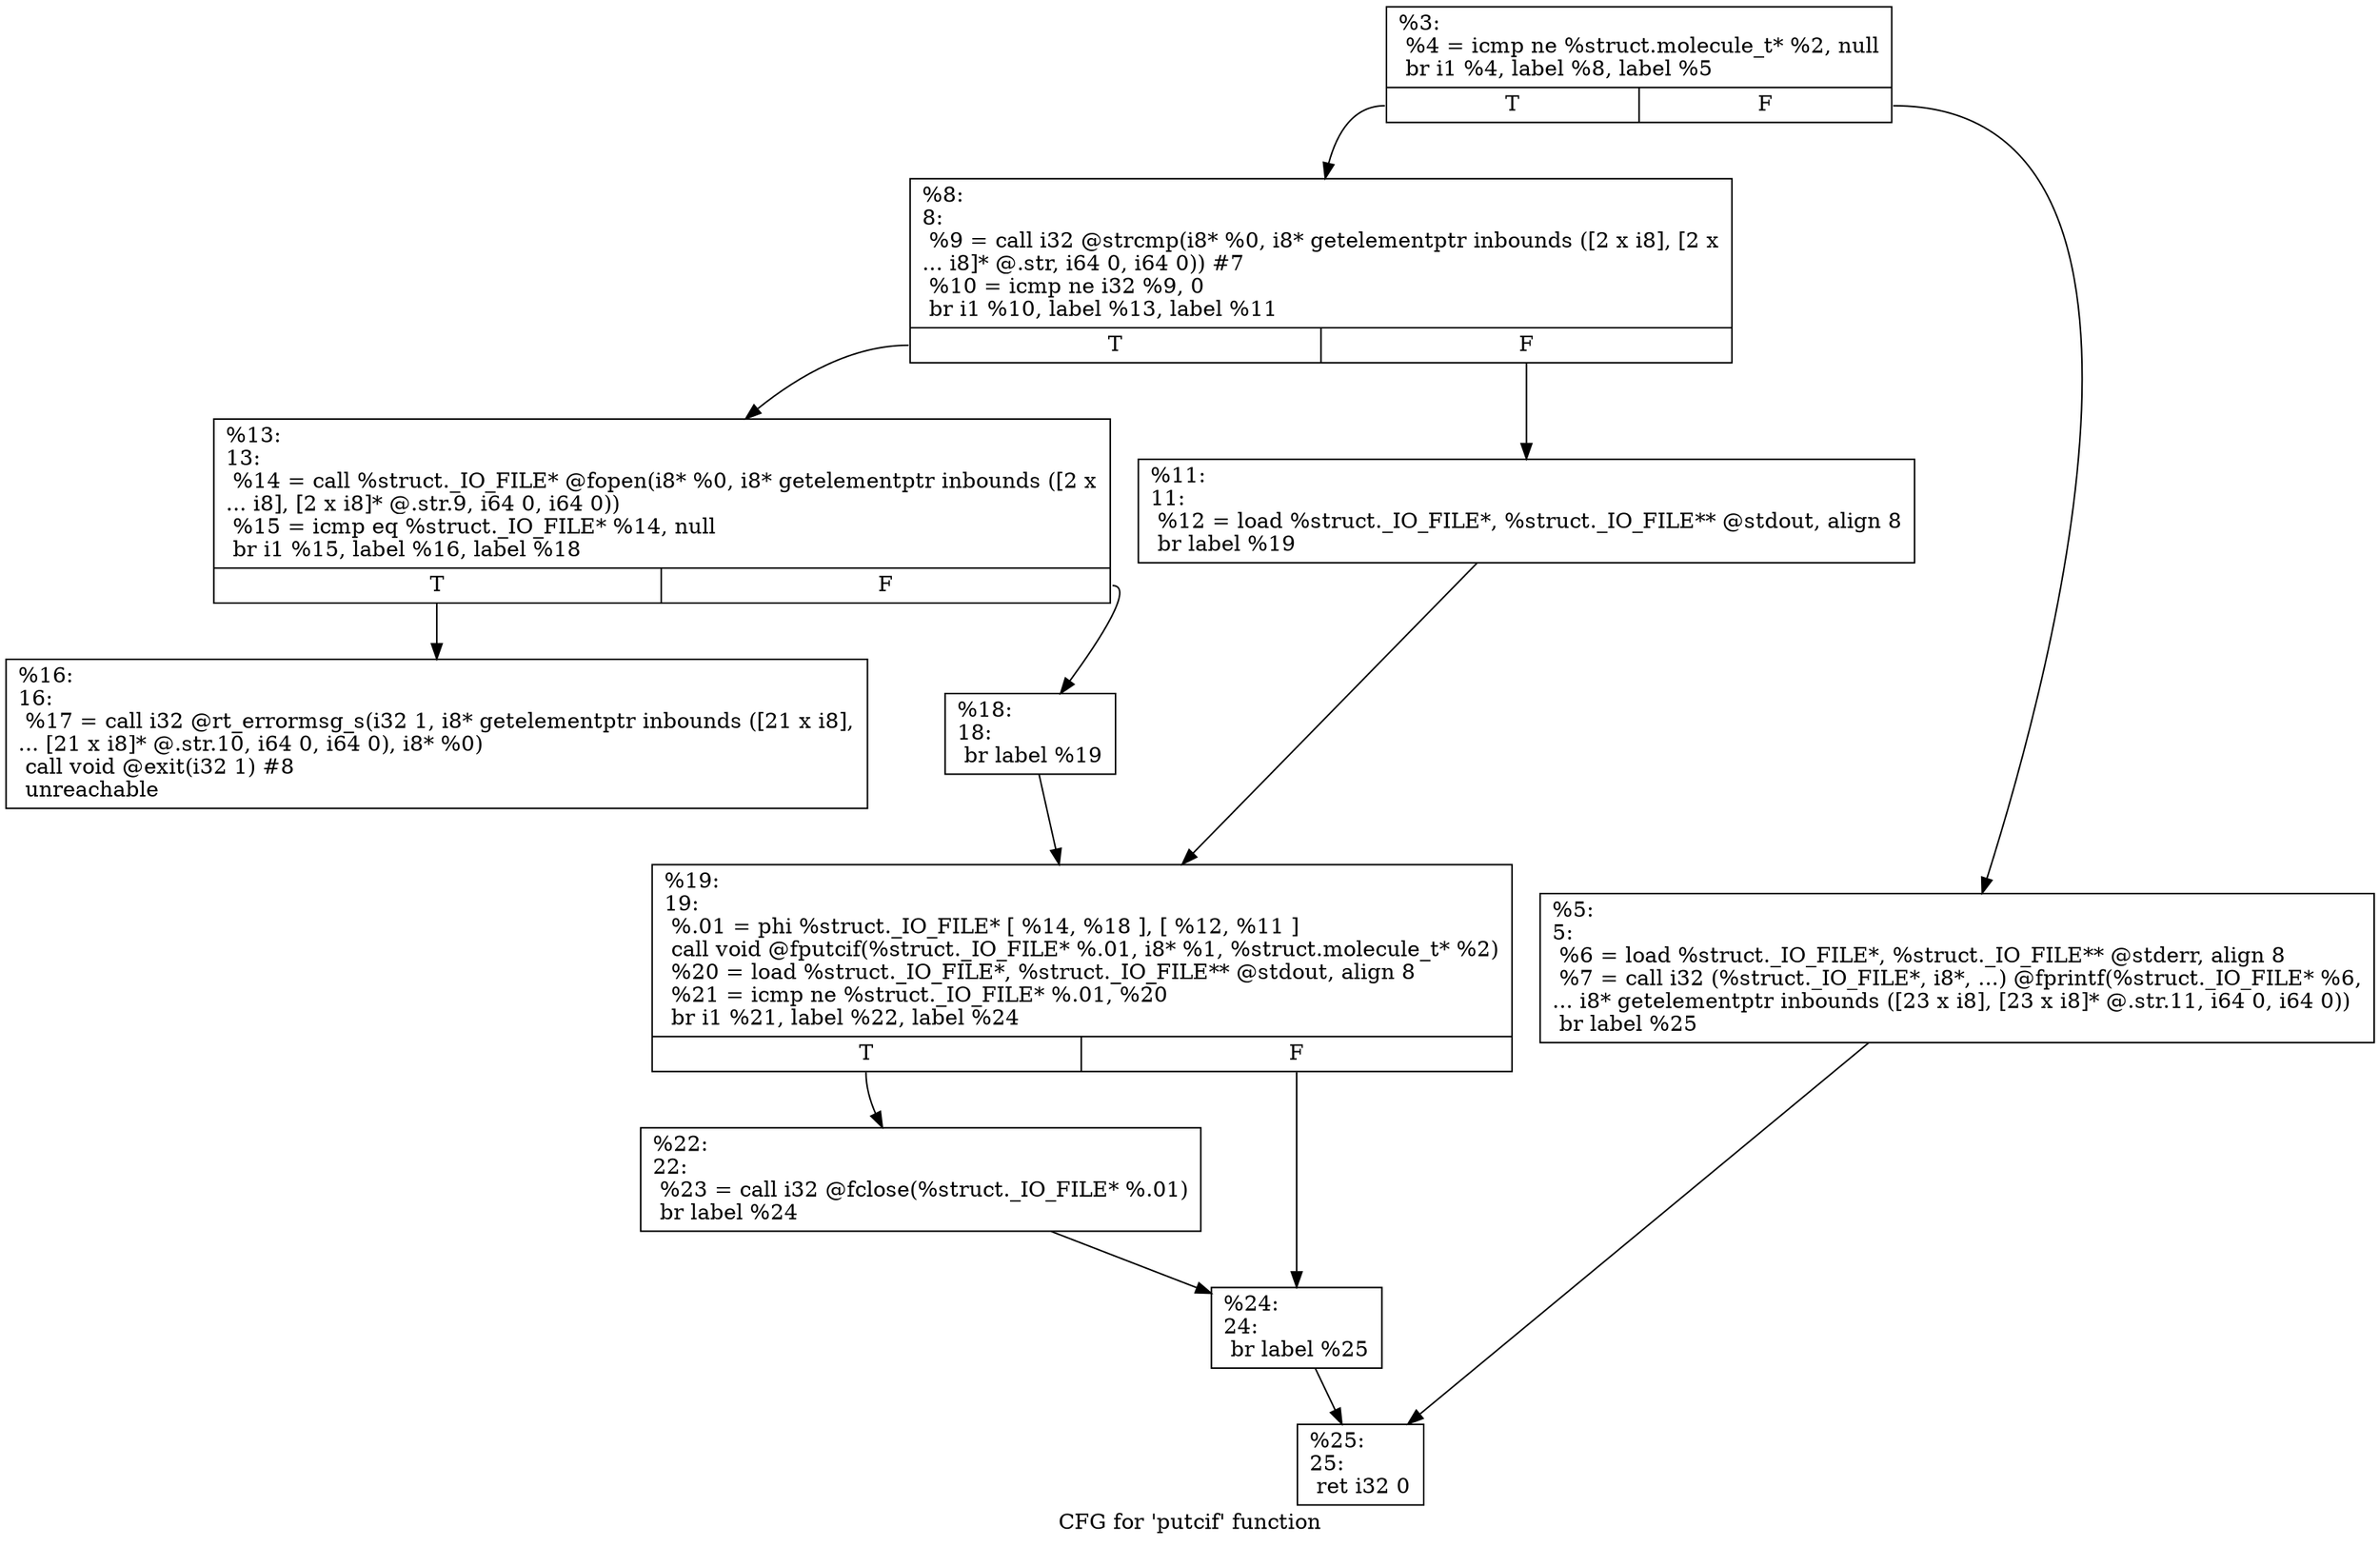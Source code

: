 digraph "CFG for 'putcif' function" {
	label="CFG for 'putcif' function";

	Node0x14e4bc0 [shape=record,label="{%3:\l  %4 = icmp ne %struct.molecule_t* %2, null\l  br i1 %4, label %8, label %5\l|{<s0>T|<s1>F}}"];
	Node0x14e4bc0:s0 -> Node0x14e4cd0;
	Node0x14e4bc0:s1 -> Node0x14e4d20;
	Node0x14e4d20 [shape=record,label="{%5:\l5:                                                \l  %6 = load %struct._IO_FILE*, %struct._IO_FILE** @stderr, align 8\l  %7 = call i32 (%struct._IO_FILE*, i8*, ...) @fprintf(%struct._IO_FILE* %6,\l... i8* getelementptr inbounds ([23 x i8], [23 x i8]* @.str.11, i64 0, i64 0))\l  br label %25\l}"];
	Node0x14e4d20 -> Node0x14e4fd0;
	Node0x14e4cd0 [shape=record,label="{%8:\l8:                                                \l  %9 = call i32 @strcmp(i8* %0, i8* getelementptr inbounds ([2 x i8], [2 x\l... i8]* @.str, i64 0, i64 0)) #7\l  %10 = icmp ne i32 %9, 0\l  br i1 %10, label %13, label %11\l|{<s0>T|<s1>F}}"];
	Node0x14e4cd0:s0 -> Node0x14eaaa0;
	Node0x14e4cd0:s1 -> Node0x14eaaf0;
	Node0x14eaaf0 [shape=record,label="{%11:\l11:                                               \l  %12 = load %struct._IO_FILE*, %struct._IO_FILE** @stdout, align 8\l  br label %19\l}"];
	Node0x14eaaf0 -> Node0x14eac30;
	Node0x14eaaa0 [shape=record,label="{%13:\l13:                                               \l  %14 = call %struct._IO_FILE* @fopen(i8* %0, i8* getelementptr inbounds ([2 x\l... i8], [2 x i8]* @.str.9, i64 0, i64 0))\l  %15 = icmp eq %struct._IO_FILE* %14, null\l  br i1 %15, label %16, label %18\l|{<s0>T|<s1>F}}"];
	Node0x14eaaa0:s0 -> Node0x14eae40;
	Node0x14eaaa0:s1 -> Node0x14eae90;
	Node0x14eae40 [shape=record,label="{%16:\l16:                                               \l  %17 = call i32 @rt_errormsg_s(i32 1, i8* getelementptr inbounds ([21 x i8],\l... [21 x i8]* @.str.10, i64 0, i64 0), i8* %0)\l  call void @exit(i32 1) #8\l  unreachable\l}"];
	Node0x14eae90 [shape=record,label="{%18:\l18:                                               \l  br label %19\l}"];
	Node0x14eae90 -> Node0x14eac30;
	Node0x14eac30 [shape=record,label="{%19:\l19:                                               \l  %.01 = phi %struct._IO_FILE* [ %14, %18 ], [ %12, %11 ]\l  call void @fputcif(%struct._IO_FILE* %.01, i8* %1, %struct.molecule_t* %2)\l  %20 = load %struct._IO_FILE*, %struct._IO_FILE** @stdout, align 8\l  %21 = icmp ne %struct._IO_FILE* %.01, %20\l  br i1 %21, label %22, label %24\l|{<s0>T|<s1>F}}"];
	Node0x14eac30:s0 -> Node0x14ad6d0;
	Node0x14eac30:s1 -> Node0x14ad720;
	Node0x14ad6d0 [shape=record,label="{%22:\l22:                                               \l  %23 = call i32 @fclose(%struct._IO_FILE* %.01)\l  br label %24\l}"];
	Node0x14ad6d0 -> Node0x14ad720;
	Node0x14ad720 [shape=record,label="{%24:\l24:                                               \l  br label %25\l}"];
	Node0x14ad720 -> Node0x14e4fd0;
	Node0x14e4fd0 [shape=record,label="{%25:\l25:                                               \l  ret i32 0\l}"];
}
